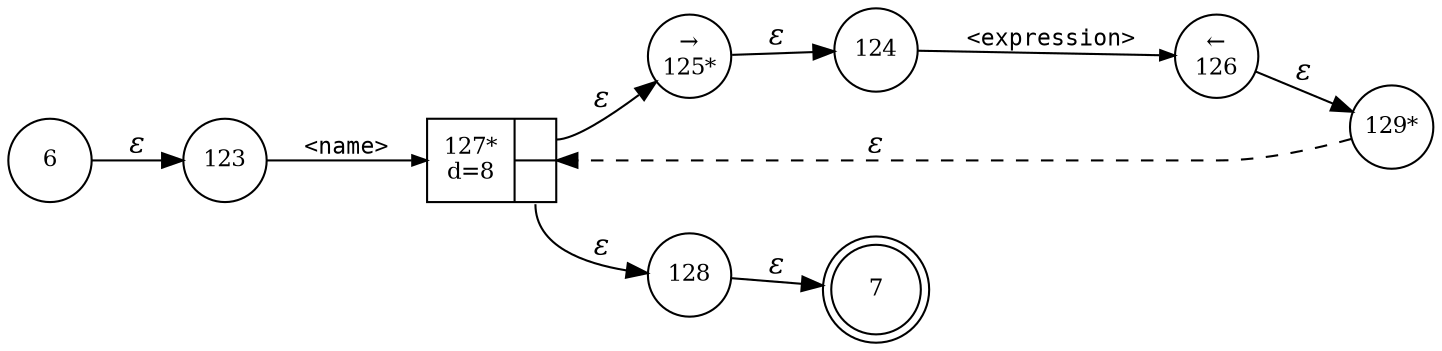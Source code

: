 digraph ATN {
rankdir=LR;
s7[fontsize=11, label="7", shape=doublecircle, fixedsize=true, width=.6];
s128[fontsize=11,label="128", shape=circle, fixedsize=true, width=.55, peripheries=1];
s129[fontsize=11,label="129*", shape=circle, fixedsize=true, width=.55, peripheries=1];
s6[fontsize=11,label="6", shape=circle, fixedsize=true, width=.55, peripheries=1];
s123[fontsize=11,label="123", shape=circle, fixedsize=true, width=.55, peripheries=1];
s124[fontsize=11,label="124", shape=circle, fixedsize=true, width=.55, peripheries=1];
s125[fontsize=11,label="&rarr;\n125*", shape=circle, fixedsize=true, width=.55, peripheries=1];
s126[fontsize=11,label="&larr;\n126", shape=circle, fixedsize=true, width=.55, peripheries=1];
s127[fontsize=11,label="{127*\nd=8|{<p0>|<p1>}}", shape=record, fixedsize=false, peripheries=1];
s6 -> s123 [fontname="Times-Italic", label="&epsilon;"];
s123 -> s127 [fontsize=11, fontname="Courier", arrowsize=.7, label = "<name>", arrowhead = normal];
s127:p0 -> s125 [fontname="Times-Italic", label="&epsilon;"];
s127:p1 -> s128 [fontname="Times-Italic", label="&epsilon;"];
s125 -> s124 [fontname="Times-Italic", label="&epsilon;"];
s128 -> s7 [fontname="Times-Italic", label="&epsilon;"];
s124 -> s126 [fontsize=11, fontname="Courier", arrowsize=.7, label = "<expression>", arrowhead = normal];
s126 -> s129 [fontname="Times-Italic", label="&epsilon;"];
s129 -> s127 [fontname="Times-Italic", label="&epsilon;", style="dashed"];
}